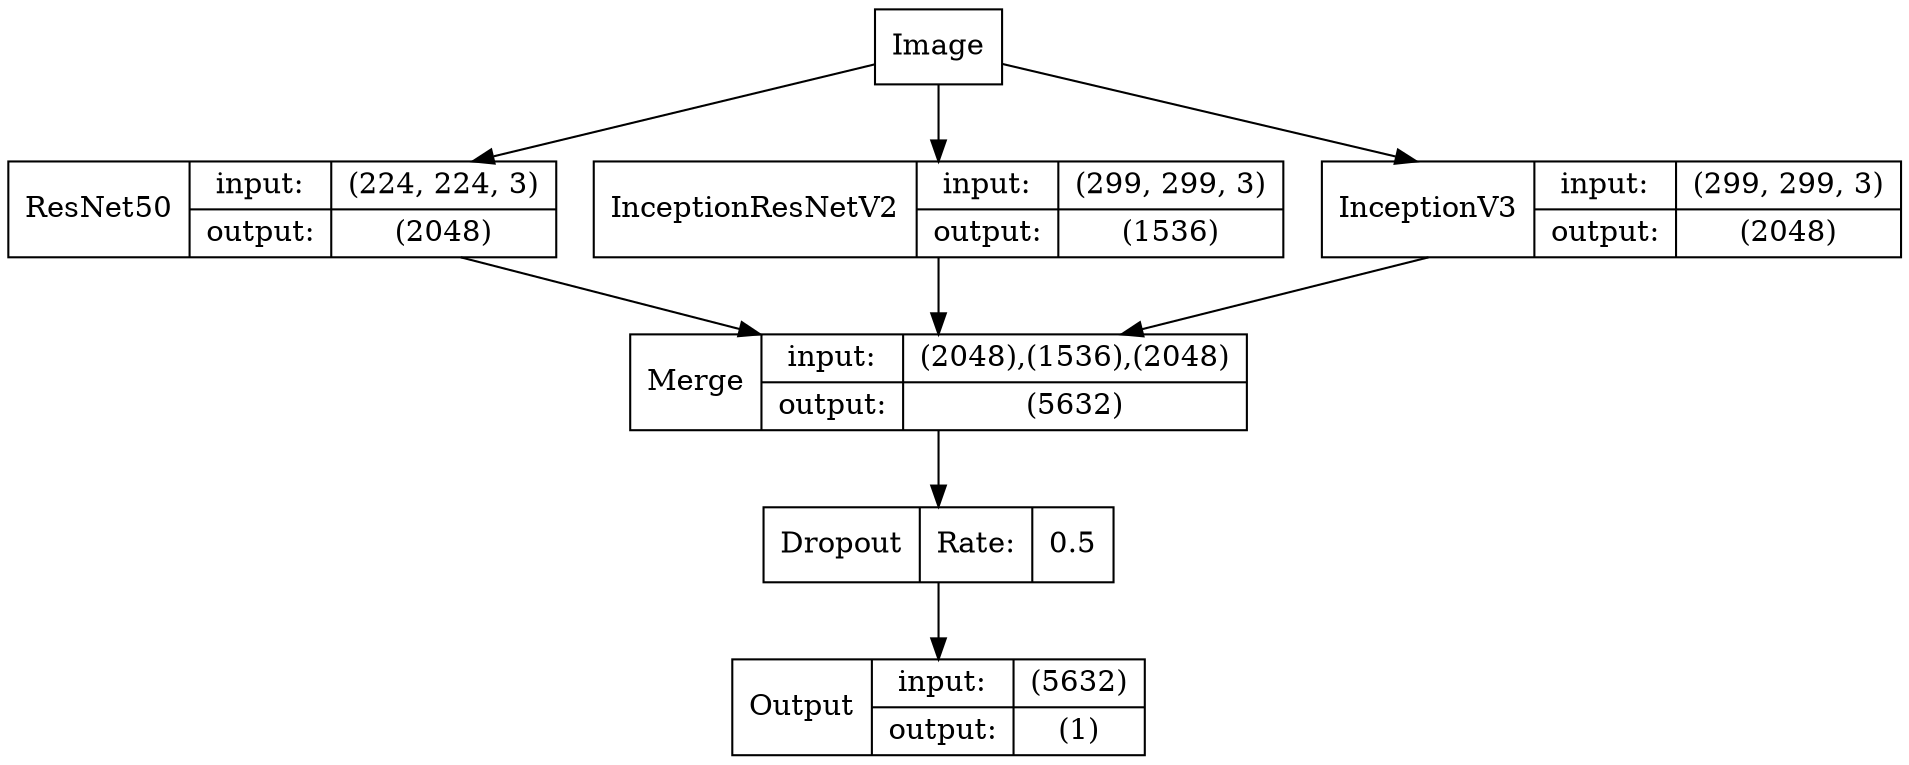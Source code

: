digraph G{
    node [shape=record]
    a[label="ResNet50|{input:|output:}|{(224, 224, 3)|(2048)}"]
    b[label="InceptionResNetV2|{input:|output:}|{(299, 299, 3)|(1536)}"]
    c[label="InceptionV3|{input:|output:}|{(299, 299, 3)|(2048)}"]
    Merge[label="Merge|{input:|output:}|{(2048),(1536),(2048)|(5632)}"]
    Dropout[label="Dropout|Rate:|0.5"]
    Output[label="Output|{input:|output:}|{(5632)|(1)}"]
    Image -> a -> Merge
    Image -> b -> Merge
    Image -> c -> Merge
    Merge -> Dropout -> Output
}
